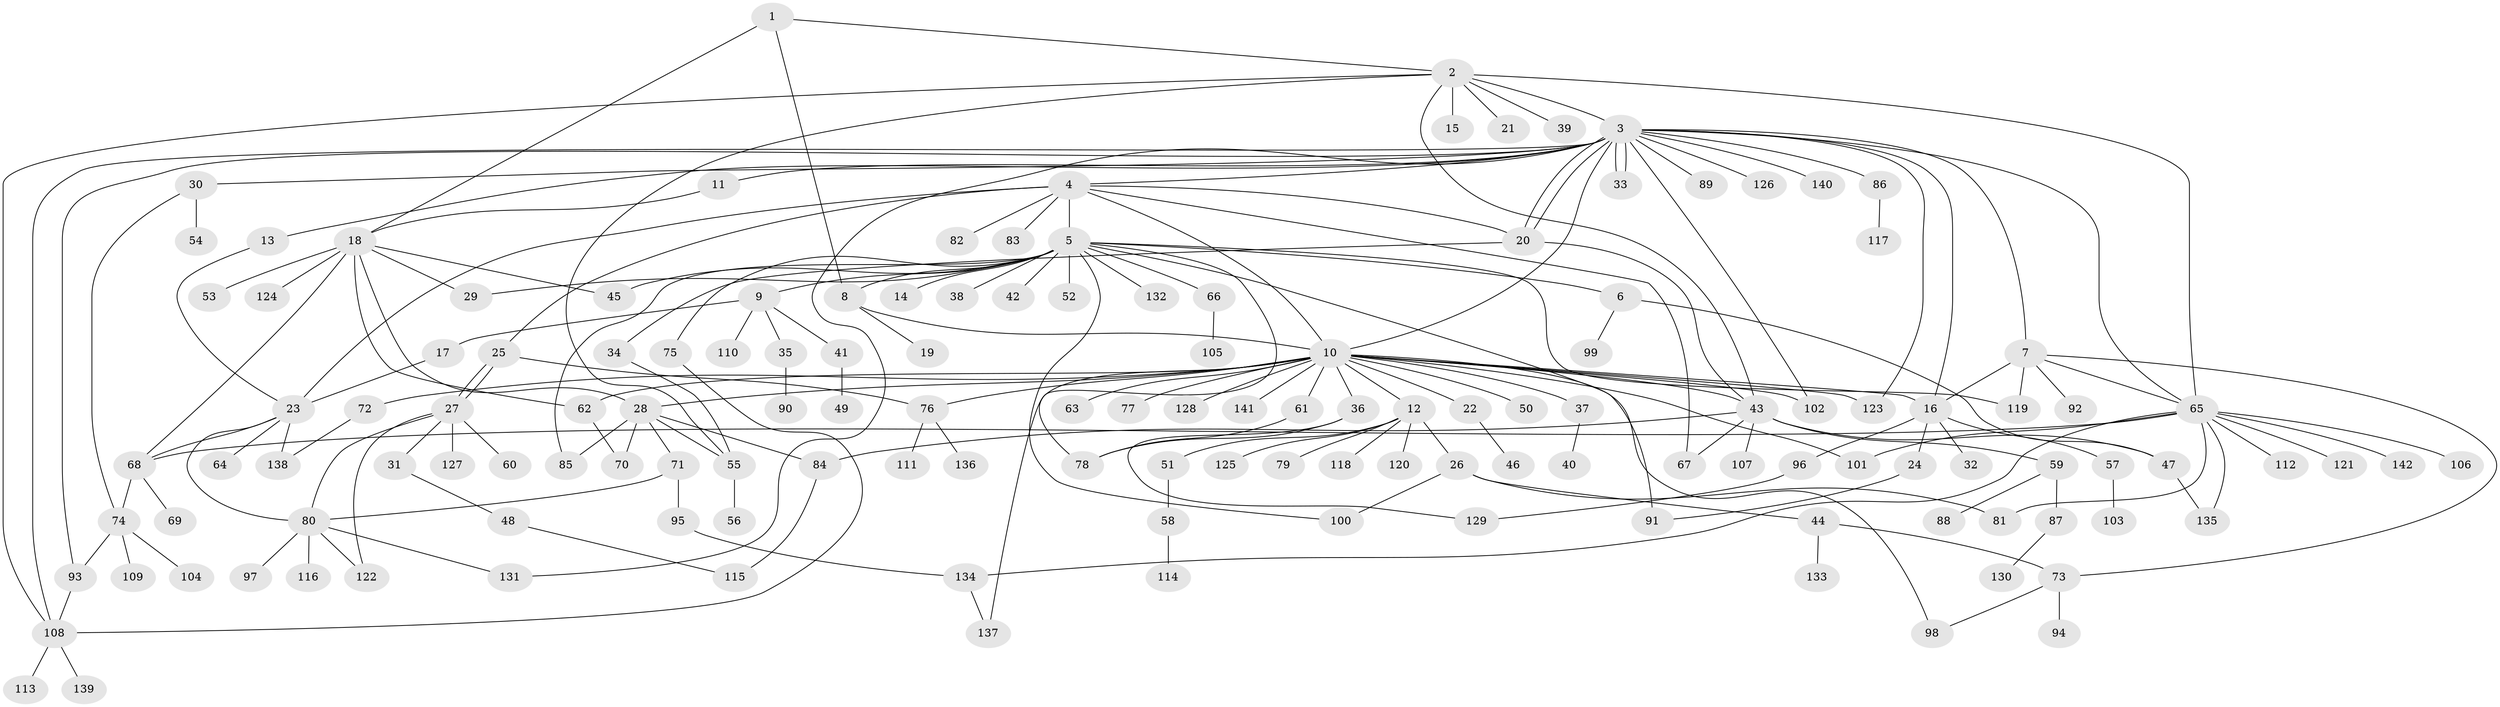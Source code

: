 // coarse degree distribution, {4: 0.030303030303030304, 28: 0.010101010101010102, 2: 0.21212121212121213, 1: 0.6060606060606061, 6: 0.020202020202020204, 5: 0.030303030303030304, 19: 0.010101010101010102, 10: 0.020202020202020204, 7: 0.010101010101010102, 3: 0.030303030303030304, 15: 0.010101010101010102, 13: 0.010101010101010102}
// Generated by graph-tools (version 1.1) at 2025/51/03/04/25 21:51:09]
// undirected, 142 vertices, 197 edges
graph export_dot {
graph [start="1"]
  node [color=gray90,style=filled];
  1;
  2;
  3;
  4;
  5;
  6;
  7;
  8;
  9;
  10;
  11;
  12;
  13;
  14;
  15;
  16;
  17;
  18;
  19;
  20;
  21;
  22;
  23;
  24;
  25;
  26;
  27;
  28;
  29;
  30;
  31;
  32;
  33;
  34;
  35;
  36;
  37;
  38;
  39;
  40;
  41;
  42;
  43;
  44;
  45;
  46;
  47;
  48;
  49;
  50;
  51;
  52;
  53;
  54;
  55;
  56;
  57;
  58;
  59;
  60;
  61;
  62;
  63;
  64;
  65;
  66;
  67;
  68;
  69;
  70;
  71;
  72;
  73;
  74;
  75;
  76;
  77;
  78;
  79;
  80;
  81;
  82;
  83;
  84;
  85;
  86;
  87;
  88;
  89;
  90;
  91;
  92;
  93;
  94;
  95;
  96;
  97;
  98;
  99;
  100;
  101;
  102;
  103;
  104;
  105;
  106;
  107;
  108;
  109;
  110;
  111;
  112;
  113;
  114;
  115;
  116;
  117;
  118;
  119;
  120;
  121;
  122;
  123;
  124;
  125;
  126;
  127;
  128;
  129;
  130;
  131;
  132;
  133;
  134;
  135;
  136;
  137;
  138;
  139;
  140;
  141;
  142;
  1 -- 2;
  1 -- 8;
  1 -- 18;
  2 -- 3;
  2 -- 15;
  2 -- 21;
  2 -- 39;
  2 -- 43;
  2 -- 55;
  2 -- 65;
  2 -- 108;
  3 -- 4;
  3 -- 7;
  3 -- 10;
  3 -- 11;
  3 -- 13;
  3 -- 16;
  3 -- 20;
  3 -- 20;
  3 -- 30;
  3 -- 33;
  3 -- 33;
  3 -- 65;
  3 -- 86;
  3 -- 89;
  3 -- 93;
  3 -- 102;
  3 -- 108;
  3 -- 123;
  3 -- 126;
  3 -- 131;
  3 -- 140;
  4 -- 5;
  4 -- 10;
  4 -- 20;
  4 -- 23;
  4 -- 25;
  4 -- 67;
  4 -- 82;
  4 -- 83;
  5 -- 6;
  5 -- 8;
  5 -- 9;
  5 -- 14;
  5 -- 29;
  5 -- 38;
  5 -- 42;
  5 -- 45;
  5 -- 52;
  5 -- 66;
  5 -- 75;
  5 -- 78;
  5 -- 85;
  5 -- 91;
  5 -- 100;
  5 -- 119;
  5 -- 132;
  6 -- 47;
  6 -- 99;
  7 -- 16;
  7 -- 65;
  7 -- 73;
  7 -- 92;
  7 -- 119;
  8 -- 10;
  8 -- 19;
  9 -- 17;
  9 -- 35;
  9 -- 41;
  9 -- 110;
  10 -- 12;
  10 -- 16;
  10 -- 22;
  10 -- 28;
  10 -- 36;
  10 -- 37;
  10 -- 43;
  10 -- 50;
  10 -- 61;
  10 -- 62;
  10 -- 63;
  10 -- 72;
  10 -- 76;
  10 -- 77;
  10 -- 98;
  10 -- 101;
  10 -- 102;
  10 -- 123;
  10 -- 128;
  10 -- 137;
  10 -- 141;
  11 -- 18;
  12 -- 26;
  12 -- 51;
  12 -- 79;
  12 -- 118;
  12 -- 120;
  12 -- 125;
  13 -- 23;
  16 -- 24;
  16 -- 32;
  16 -- 57;
  16 -- 96;
  17 -- 23;
  18 -- 28;
  18 -- 29;
  18 -- 45;
  18 -- 53;
  18 -- 62;
  18 -- 68;
  18 -- 124;
  20 -- 34;
  20 -- 43;
  22 -- 46;
  23 -- 64;
  23 -- 68;
  23 -- 80;
  23 -- 138;
  24 -- 91;
  25 -- 27;
  25 -- 27;
  25 -- 76;
  26 -- 44;
  26 -- 81;
  26 -- 100;
  27 -- 31;
  27 -- 60;
  27 -- 80;
  27 -- 122;
  27 -- 127;
  28 -- 55;
  28 -- 70;
  28 -- 71;
  28 -- 84;
  28 -- 85;
  30 -- 54;
  30 -- 74;
  31 -- 48;
  34 -- 55;
  35 -- 90;
  36 -- 78;
  36 -- 129;
  37 -- 40;
  41 -- 49;
  43 -- 47;
  43 -- 59;
  43 -- 67;
  43 -- 84;
  43 -- 107;
  44 -- 73;
  44 -- 133;
  47 -- 135;
  48 -- 115;
  51 -- 58;
  55 -- 56;
  57 -- 103;
  58 -- 114;
  59 -- 87;
  59 -- 88;
  61 -- 78;
  62 -- 70;
  65 -- 68;
  65 -- 81;
  65 -- 101;
  65 -- 106;
  65 -- 112;
  65 -- 121;
  65 -- 134;
  65 -- 135;
  65 -- 142;
  66 -- 105;
  68 -- 69;
  68 -- 74;
  71 -- 80;
  71 -- 95;
  72 -- 138;
  73 -- 94;
  73 -- 98;
  74 -- 93;
  74 -- 104;
  74 -- 109;
  75 -- 108;
  76 -- 111;
  76 -- 136;
  80 -- 97;
  80 -- 116;
  80 -- 122;
  80 -- 131;
  84 -- 115;
  86 -- 117;
  87 -- 130;
  93 -- 108;
  95 -- 134;
  96 -- 129;
  108 -- 113;
  108 -- 139;
  134 -- 137;
}

